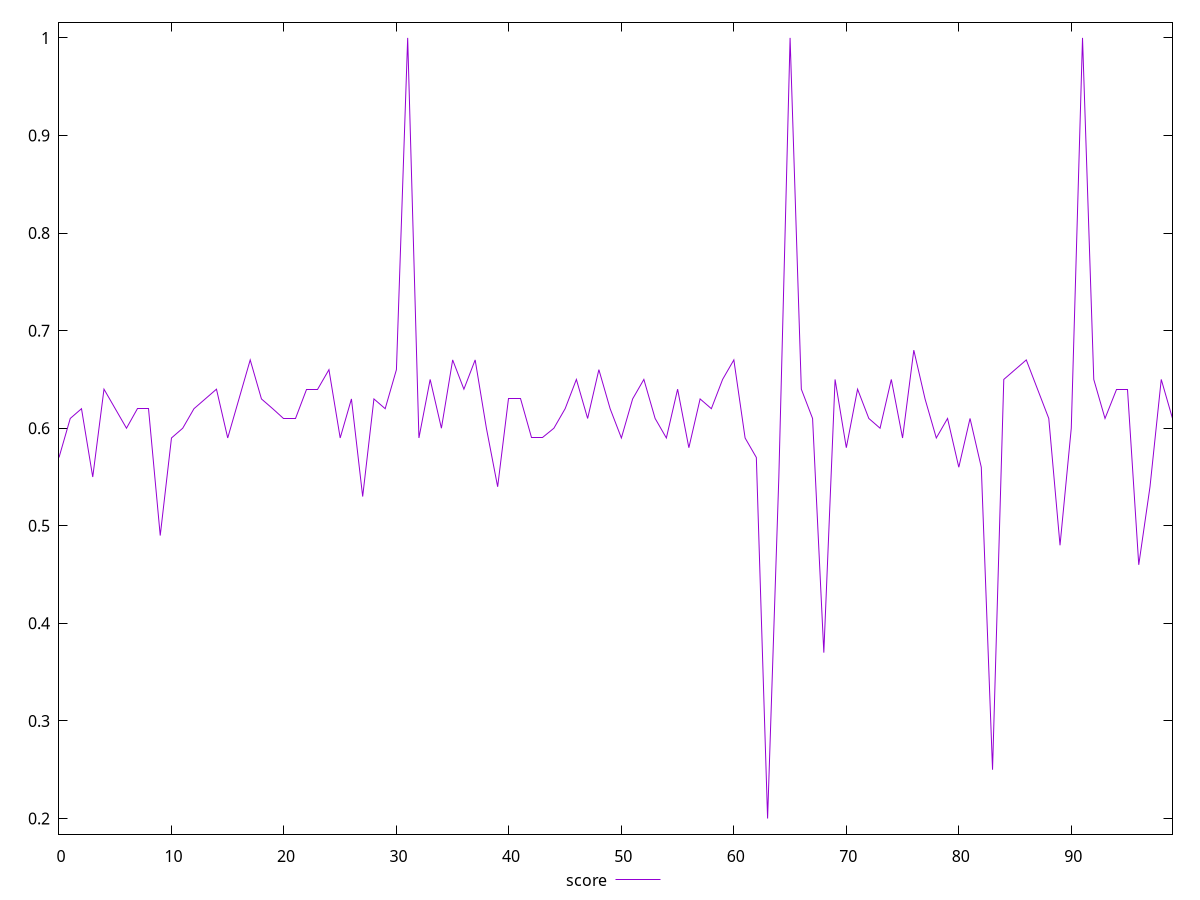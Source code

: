 reset

$score <<EOF
0 0.57
1 0.61
2 0.62
3 0.55
4 0.64
5 0.62
6 0.6
7 0.62
8 0.62
9 0.49
10 0.59
11 0.6
12 0.62
13 0.63
14 0.64
15 0.59
16 0.63
17 0.67
18 0.63
19 0.62
20 0.61
21 0.61
22 0.64
23 0.64
24 0.66
25 0.59
26 0.63
27 0.53
28 0.63
29 0.62
30 0.66
31 1
32 0.59
33 0.65
34 0.6
35 0.67
36 0.64
37 0.67
38 0.6
39 0.54
40 0.63
41 0.63
42 0.59
43 0.59
44 0.6
45 0.62
46 0.65
47 0.61
48 0.66
49 0.62
50 0.59
51 0.63
52 0.65
53 0.61
54 0.59
55 0.64
56 0.58
57 0.63
58 0.62
59 0.65
60 0.67
61 0.59
62 0.57
63 0.2
64 0.55
65 1
66 0.64
67 0.61
68 0.37
69 0.65
70 0.58
71 0.64
72 0.61
73 0.6
74 0.65
75 0.59
76 0.68
77 0.63
78 0.59
79 0.61
80 0.56
81 0.61
82 0.56
83 0.25
84 0.65
85 0.66
86 0.67
87 0.64
88 0.61
89 0.48
90 0.6
91 1
92 0.65
93 0.61
94 0.64
95 0.64
96 0.46
97 0.54
98 0.65
99 0.61
EOF

set key outside below
set xrange [0:99]
set yrange [0.184:1.016]
set trange [0.184:1.016]
set terminal svg size 640, 500 enhanced background rgb 'white'
set output "report_00025_2021-02-22T21:38:55.199Z/max-potential-fid/samples/pages+cached+noadtech/score/values.svg"

plot $score title "score" with line

reset
